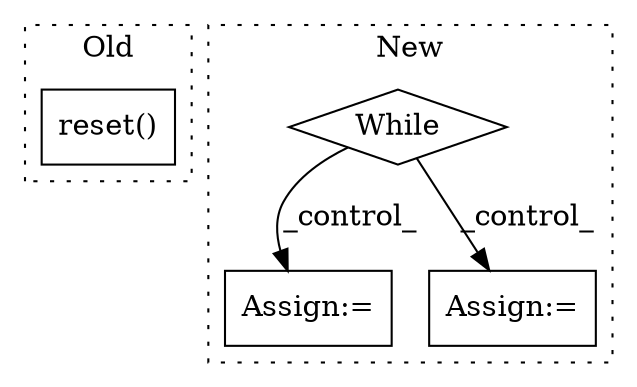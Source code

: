 digraph G {
subgraph cluster0 {
1 [label="reset()" a="75" s="3209" l="11" shape="box"];
label = "Old";
style="dotted";
}
subgraph cluster1 {
2 [label="While" a="52" s="873,902" l="6,10" shape="diamond"];
3 [label="Assign:=" a="68" s="958" l="3" shape="box"];
4 [label="Assign:=" a="68" s="1106" l="4" shape="box"];
label = "New";
style="dotted";
}
2 -> 4 [label="_control_"];
2 -> 3 [label="_control_"];
}